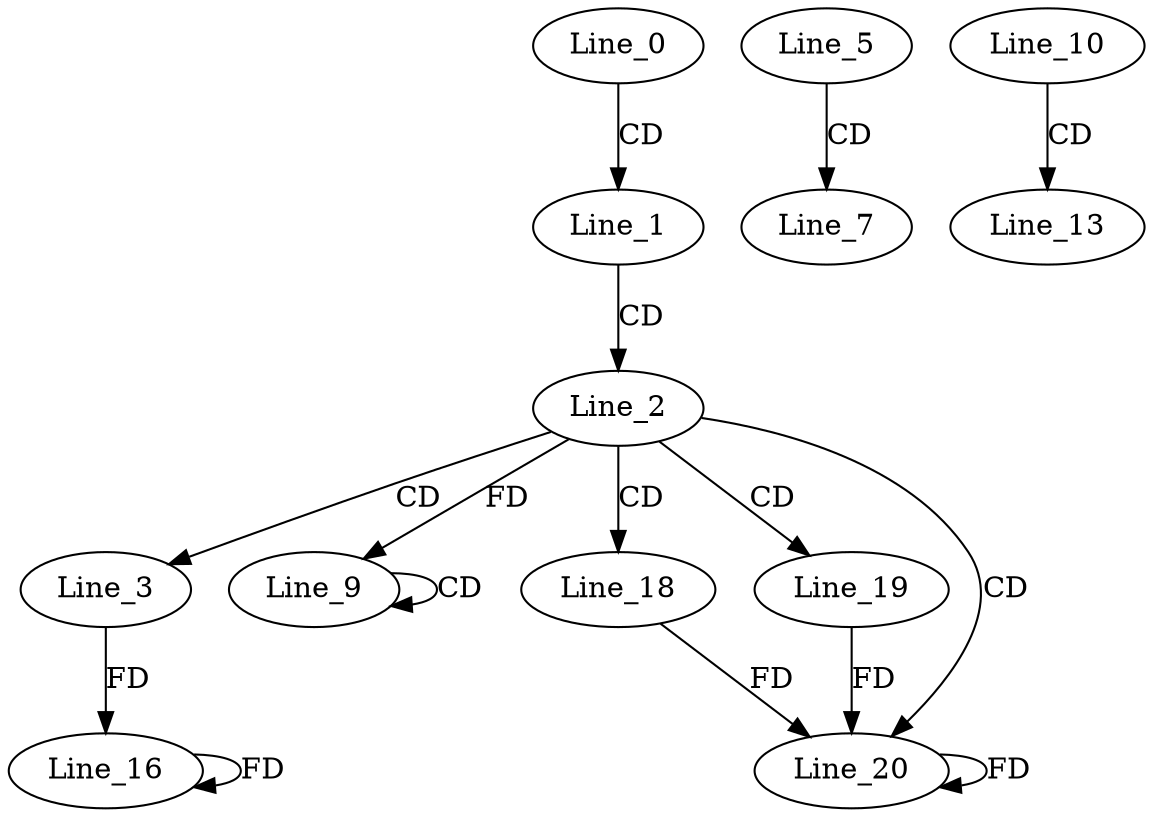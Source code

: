 digraph G {
  Line_0;
  Line_1;
  Line_2;
  Line_3;
  Line_5;
  Line_7;
  Line_9;
  Line_9;
  Line_10;
  Line_13;
  Line_16;
  Line_18;
  Line_19;
  Line_20;
  Line_20;
  Line_0 -> Line_1 [ label="CD" ];
  Line_1 -> Line_2 [ label="CD" ];
  Line_2 -> Line_3 [ label="CD" ];
  Line_5 -> Line_7 [ label="CD" ];
  Line_9 -> Line_9 [ label="CD" ];
  Line_2 -> Line_9 [ label="FD" ];
  Line_10 -> Line_13 [ label="CD" ];
  Line_3 -> Line_16 [ label="FD" ];
  Line_16 -> Line_16 [ label="FD" ];
  Line_2 -> Line_18 [ label="CD" ];
  Line_2 -> Line_19 [ label="CD" ];
  Line_2 -> Line_20 [ label="CD" ];
  Line_18 -> Line_20 [ label="FD" ];
  Line_20 -> Line_20 [ label="FD" ];
  Line_19 -> Line_20 [ label="FD" ];
}
